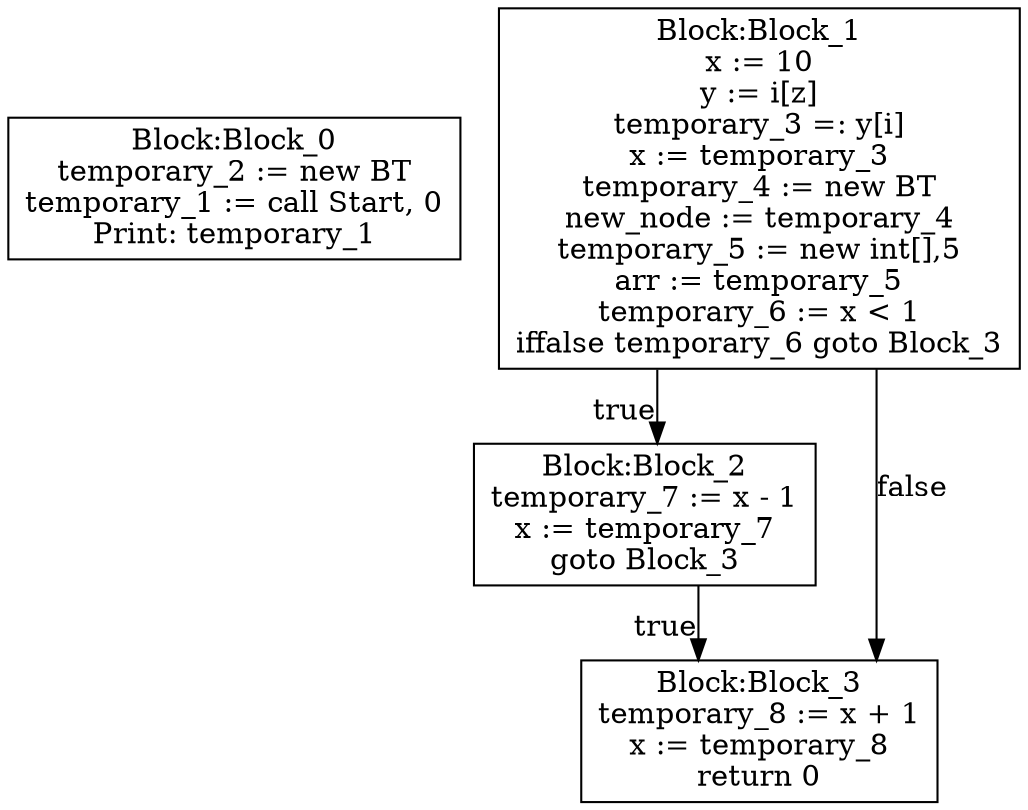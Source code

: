 digraph {
graph [ splines = ortho ]
	node [ shape = box ];
Block_0 [label="Block:Block_0
temporary_2 := new BT
temporary_1 := call Start, 0
Print: temporary_1"];
Block_1 [label="Block:Block_1
x := 10
y := i[z]
temporary_3 =: y[i]
x := temporary_3
temporary_4 := new BT
new_node := temporary_4
temporary_5 := new int[],5
arr := temporary_5
temporary_6 := x < 1
iffalse temporary_6 goto Block_3"];
Block_1 -> Block_2 [xlabel = "true"]
Block_2 [label="Block:Block_2
temporary_7 := x - 1
x := temporary_7
goto Block_3"];
Block_2 -> Block_3 [xlabel = "true"]
Block_3 [label="Block:Block_3
temporary_8 := x + 1
x := temporary_8
return 0"];
Block_1 -> Block_3 [xlabel = "false"]
Block_3 [label="Block:Block_3
temporary_8 := x + 1
x := temporary_8
return 0"];
}
